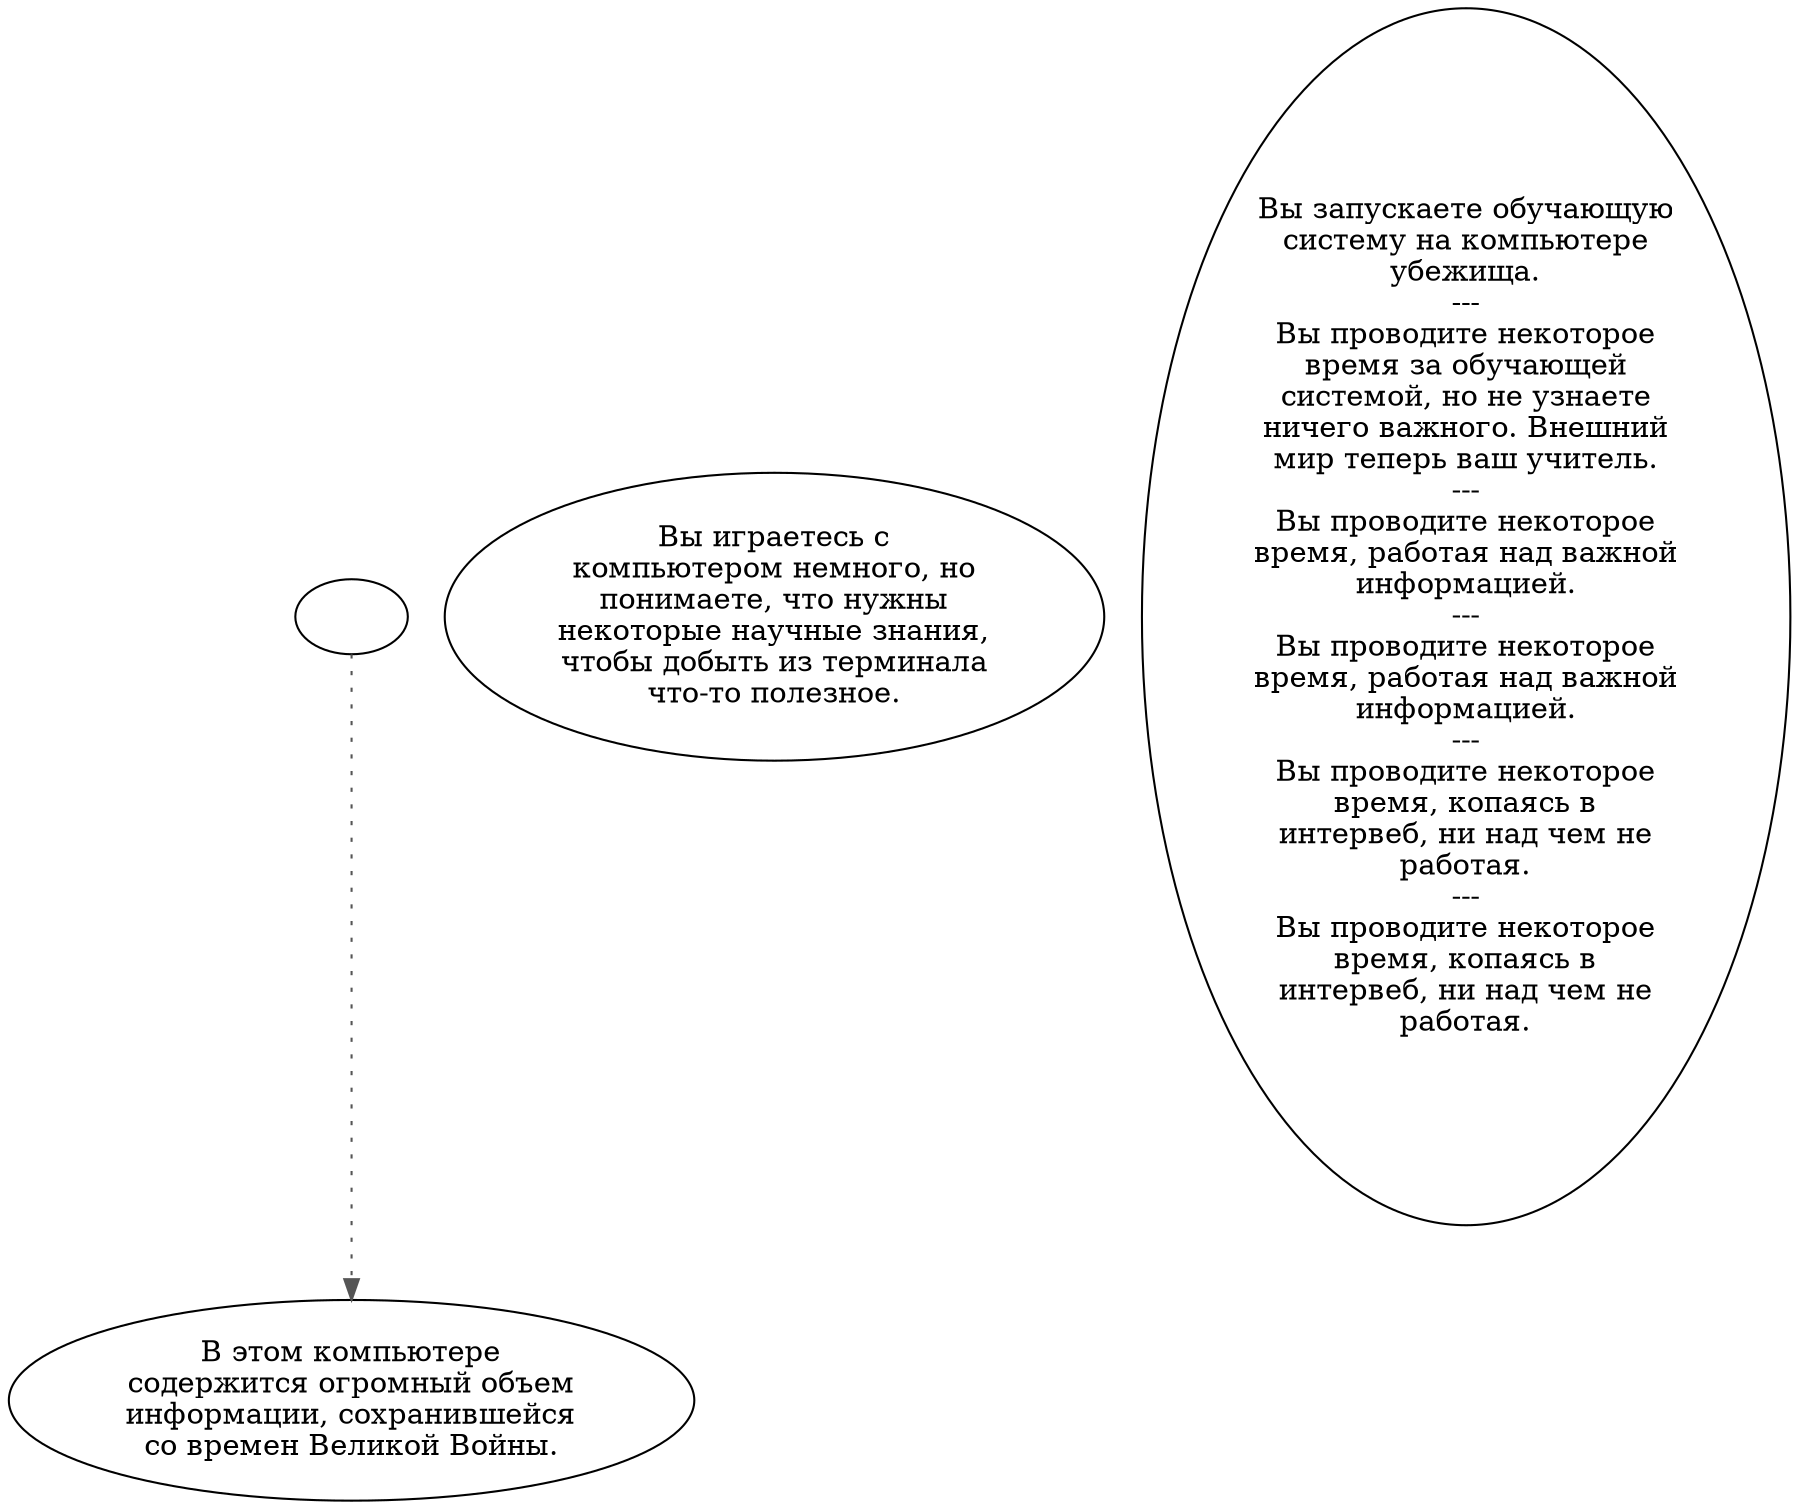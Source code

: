 digraph libcomp {
  "start" [style=filled       fillcolor="#FFFFFF"       color="#000000"]
  "start" -> "description_p_proc" [style=dotted color="#555555"]
  "start" [label=""]
  "description_p_proc" [style=filled       fillcolor="#FFFFFF"       color="#000000"]
  "description_p_proc" [label="В этом компьютере\nсодержится огромный объем\nинформации, сохранившейся\nсо времен Великой Войны."]
  "use_p_proc" [style=filled       fillcolor="#FFFFFF"       color="#000000"]
  "use_p_proc" [label="Вы играетесь с\nкомпьютером немного, но\nпонимаете, что нужны\nнекоторые научные знания,\nчтобы добыть из терминала\nчто-то полезное."]
  "use_skill_on_p_proc" [style=filled       fillcolor="#FFFFFF"       color="#000000"]
  "use_skill_on_p_proc" [label="Вы запускаете обучающую\nсистему на компьютере\nубежища.\n---\nВы проводите некоторое\nвремя за обучающей\nсистемой, но не узнаете\nничего важного. Внешний\nмир теперь ваш учитель.\n---\nВы проводите некоторое\nвремя, работая над важной\nинформацией.\n---\nВы проводите некоторое\nвремя, работая над важной\nинформацией.\n---\nВы проводите некоторое\nвремя, копаясь в\nинтервеб, ни над чем не\nработая.\n---\nВы проводите некоторое\nвремя, копаясь в\nинтервеб, ни над чем не\nработая."]
}